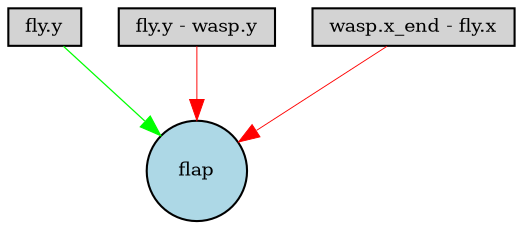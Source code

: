 digraph {
	node [fontsize=9 height=0.2 shape=circle width=0.2]
	"fly.y" [fillcolor=lightgray shape=box style=filled]
	"fly.y - wasp.y" [fillcolor=lightgray shape=box style=filled]
	"wasp.x_end - fly.x" [fillcolor=lightgray shape=box style=filled]
	flap [fillcolor=lightblue style=filled]
	"fly.y" -> flap [color=green penwidth=0.6000658841893688 style=solid]
	"fly.y - wasp.y" -> flap [color=red penwidth=0.457043386289121 style=solid]
	"wasp.x_end - fly.x" -> flap [color=red penwidth=0.4360681868015255 style=solid]
}
